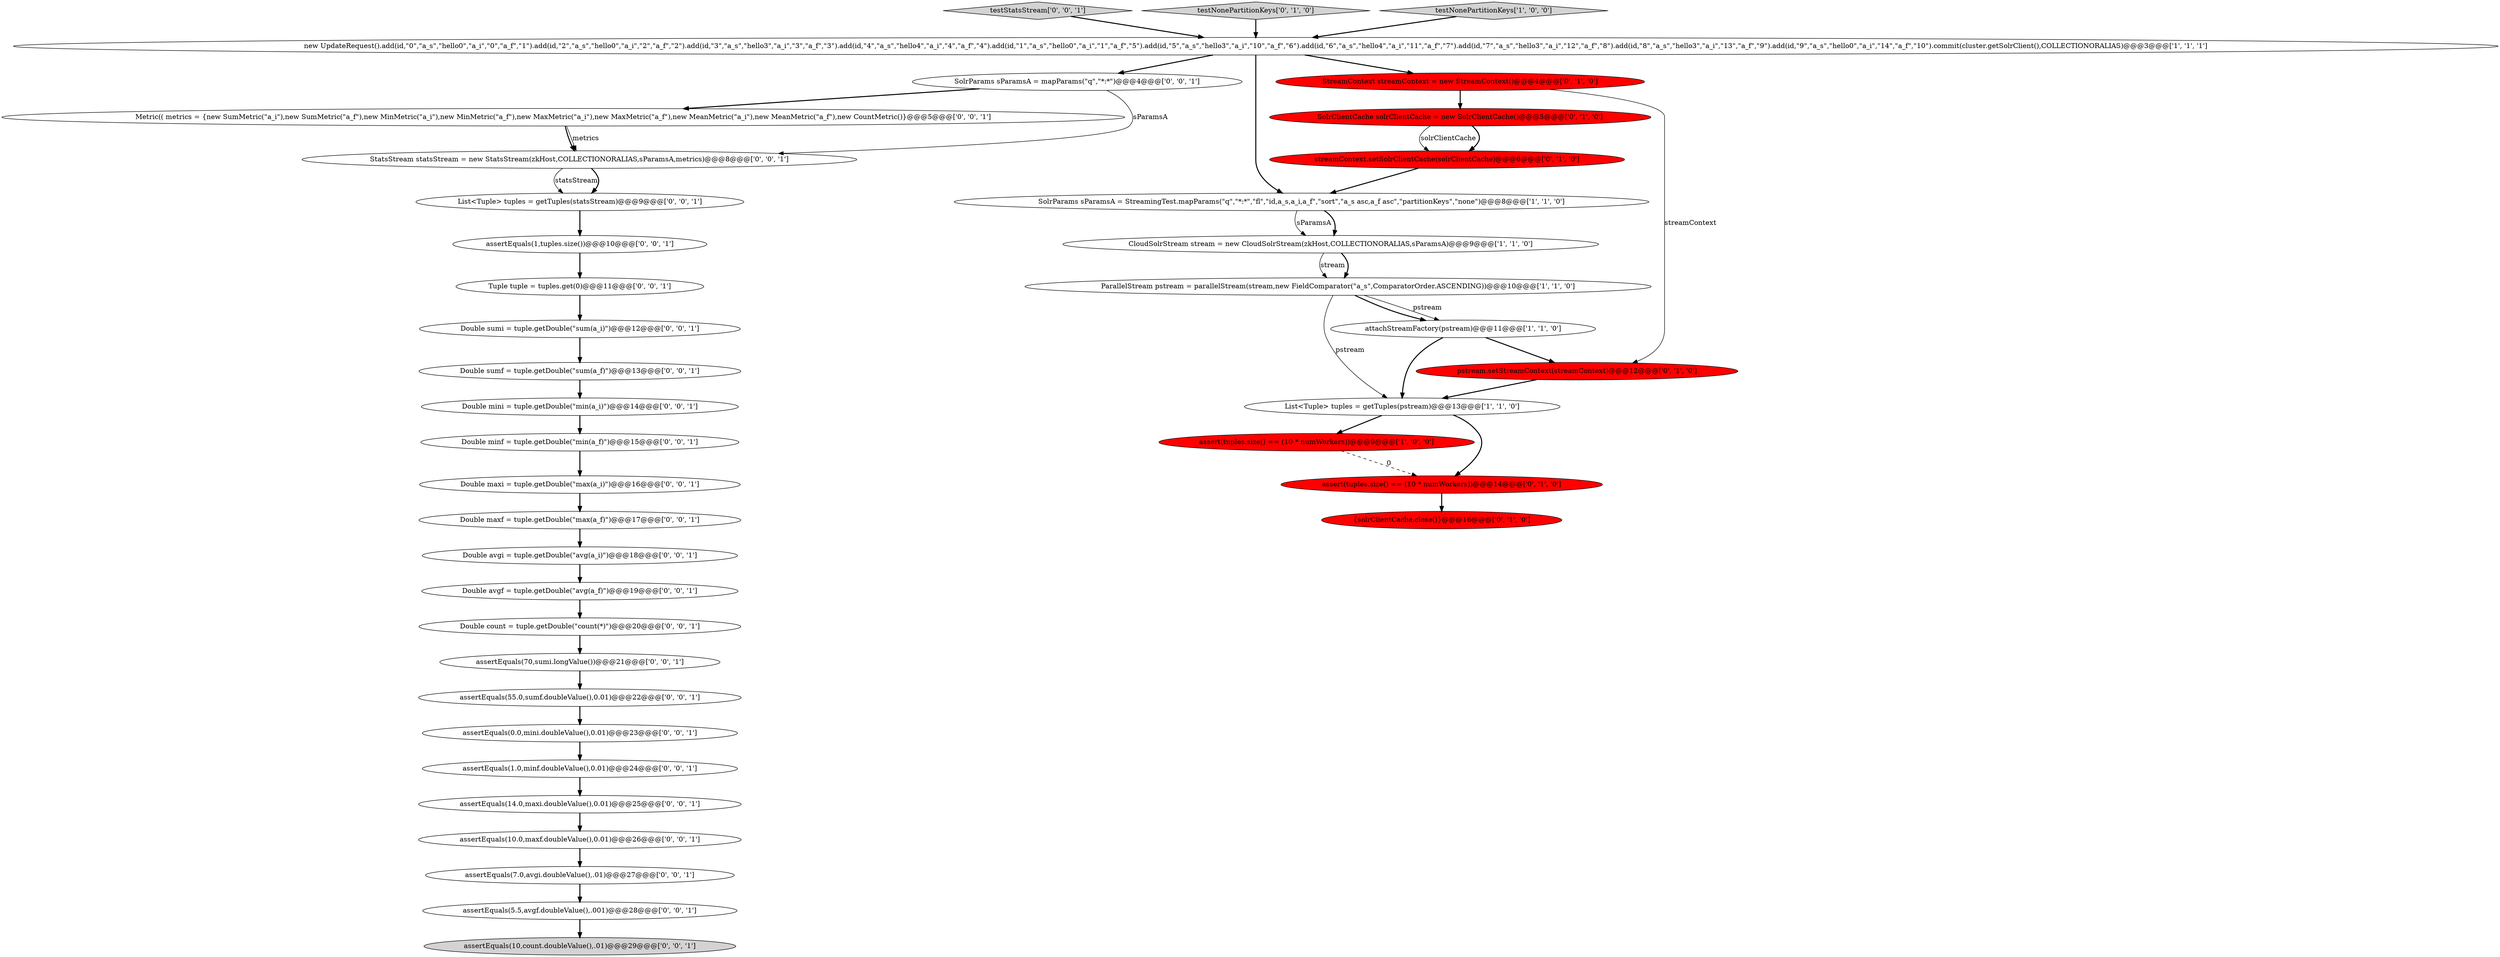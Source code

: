 digraph {
32 [style = filled, label = "Double count = tuple.getDouble(\"count(*)\")@@@20@@@['0', '0', '1']", fillcolor = white, shape = ellipse image = "AAA0AAABBB3BBB"];
6 [style = filled, label = "CloudSolrStream stream = new CloudSolrStream(zkHost,COLLECTIONORALIAS,sParamsA)@@@9@@@['1', '1', '0']", fillcolor = white, shape = ellipse image = "AAA0AAABBB1BBB"];
14 [style = filled, label = "{solrClientCache.close()}@@@16@@@['0', '1', '0']", fillcolor = red, shape = ellipse image = "AAA1AAABBB2BBB"];
31 [style = filled, label = "assertEquals(70,sumi.longValue())@@@21@@@['0', '0', '1']", fillcolor = white, shape = ellipse image = "AAA0AAABBB3BBB"];
28 [style = filled, label = "Tuple tuple = tuples.get(0)@@@11@@@['0', '0', '1']", fillcolor = white, shape = ellipse image = "AAA0AAABBB3BBB"];
36 [style = filled, label = "assertEquals(5.5,avgf.doubleValue(),.001)@@@28@@@['0', '0', '1']", fillcolor = white, shape = ellipse image = "AAA0AAABBB3BBB"];
8 [style = filled, label = "assert(tuples.size() == (10 * numWorkers))@@@14@@@['0', '1', '0']", fillcolor = red, shape = ellipse image = "AAA1AAABBB2BBB"];
19 [style = filled, label = "Double maxi = tuple.getDouble(\"max(a_i)\")@@@16@@@['0', '0', '1']", fillcolor = white, shape = ellipse image = "AAA0AAABBB3BBB"];
7 [style = filled, label = "new UpdateRequest().add(id,\"0\",\"a_s\",\"hello0\",\"a_i\",\"0\",\"a_f\",\"1\").add(id,\"2\",\"a_s\",\"hello0\",\"a_i\",\"2\",\"a_f\",\"2\").add(id,\"3\",\"a_s\",\"hello3\",\"a_i\",\"3\",\"a_f\",\"3\").add(id,\"4\",\"a_s\",\"hello4\",\"a_i\",\"4\",\"a_f\",\"4\").add(id,\"1\",\"a_s\",\"hello0\",\"a_i\",\"1\",\"a_f\",\"5\").add(id,\"5\",\"a_s\",\"hello3\",\"a_i\",\"10\",\"a_f\",\"6\").add(id,\"6\",\"a_s\",\"hello4\",\"a_i\",\"11\",\"a_f\",\"7\").add(id,\"7\",\"a_s\",\"hello3\",\"a_i\",\"12\",\"a_f\",\"8\").add(id,\"8\",\"a_s\",\"hello3\",\"a_i\",\"13\",\"a_f\",\"9\").add(id,\"9\",\"a_s\",\"hello0\",\"a_i\",\"14\",\"a_f\",\"10\").commit(cluster.getSolrClient(),COLLECTIONORALIAS)@@@3@@@['1', '1', '1']", fillcolor = white, shape = ellipse image = "AAA0AAABBB1BBB"];
29 [style = filled, label = "Metric(( metrics = {new SumMetric(\"a_i\"),new SumMetric(\"a_f\"),new MinMetric(\"a_i\"),new MinMetric(\"a_f\"),new MaxMetric(\"a_i\"),new MaxMetric(\"a_f\"),new MeanMetric(\"a_i\"),new MeanMetric(\"a_f\"),new CountMetric()}@@@5@@@['0', '0', '1']", fillcolor = white, shape = ellipse image = "AAA0AAABBB3BBB"];
38 [style = filled, label = "assertEquals(1.0,minf.doubleValue(),0.01)@@@24@@@['0', '0', '1']", fillcolor = white, shape = ellipse image = "AAA0AAABBB3BBB"];
34 [style = filled, label = "assertEquals(10.0,maxf.doubleValue(),0.01)@@@26@@@['0', '0', '1']", fillcolor = white, shape = ellipse image = "AAA0AAABBB3BBB"];
2 [style = filled, label = "attachStreamFactory(pstream)@@@11@@@['1', '1', '0']", fillcolor = white, shape = ellipse image = "AAA0AAABBB1BBB"];
33 [style = filled, label = "Double sumf = tuple.getDouble(\"sum(a_f)\")@@@13@@@['0', '0', '1']", fillcolor = white, shape = ellipse image = "AAA0AAABBB3BBB"];
23 [style = filled, label = "testStatsStream['0', '0', '1']", fillcolor = lightgray, shape = diamond image = "AAA0AAABBB3BBB"];
15 [style = filled, label = "Double maxf = tuple.getDouble(\"max(a_f)\")@@@17@@@['0', '0', '1']", fillcolor = white, shape = ellipse image = "AAA0AAABBB3BBB"];
39 [style = filled, label = "assertEquals(14.0,maxi.doubleValue(),0.01)@@@25@@@['0', '0', '1']", fillcolor = white, shape = ellipse image = "AAA0AAABBB3BBB"];
30 [style = filled, label = "assertEquals(0.0,mini.doubleValue(),0.01)@@@23@@@['0', '0', '1']", fillcolor = white, shape = ellipse image = "AAA0AAABBB3BBB"];
35 [style = filled, label = "Double sumi = tuple.getDouble(\"sum(a_i)\")@@@12@@@['0', '0', '1']", fillcolor = white, shape = ellipse image = "AAA0AAABBB3BBB"];
11 [style = filled, label = "SolrClientCache solrClientCache = new SolrClientCache()@@@5@@@['0', '1', '0']", fillcolor = red, shape = ellipse image = "AAA1AAABBB2BBB"];
24 [style = filled, label = "assertEquals(55.0,sumf.doubleValue(),0.01)@@@22@@@['0', '0', '1']", fillcolor = white, shape = ellipse image = "AAA0AAABBB3BBB"];
16 [style = filled, label = "StatsStream statsStream = new StatsStream(zkHost,COLLECTIONORALIAS,sParamsA,metrics)@@@8@@@['0', '0', '1']", fillcolor = white, shape = ellipse image = "AAA0AAABBB3BBB"];
37 [style = filled, label = "Double mini = tuple.getDouble(\"min(a_i)\")@@@14@@@['0', '0', '1']", fillcolor = white, shape = ellipse image = "AAA0AAABBB3BBB"];
10 [style = filled, label = "testNonePartitionKeys['0', '1', '0']", fillcolor = lightgray, shape = diamond image = "AAA0AAABBB2BBB"];
1 [style = filled, label = "assert(tuples.size() == (10 * numWorkers))@@@9@@@['1', '0', '0']", fillcolor = red, shape = ellipse image = "AAA1AAABBB1BBB"];
17 [style = filled, label = "assertEquals(1,tuples.size())@@@10@@@['0', '0', '1']", fillcolor = white, shape = ellipse image = "AAA0AAABBB3BBB"];
21 [style = filled, label = "Double avgf = tuple.getDouble(\"avg(a_f)\")@@@19@@@['0', '0', '1']", fillcolor = white, shape = ellipse image = "AAA0AAABBB3BBB"];
13 [style = filled, label = "streamContext.setSolrClientCache(solrClientCache)@@@6@@@['0', '1', '0']", fillcolor = red, shape = ellipse image = "AAA1AAABBB2BBB"];
26 [style = filled, label = "List<Tuple> tuples = getTuples(statsStream)@@@9@@@['0', '0', '1']", fillcolor = white, shape = ellipse image = "AAA0AAABBB3BBB"];
12 [style = filled, label = "StreamContext streamContext = new StreamContext()@@@4@@@['0', '1', '0']", fillcolor = red, shape = ellipse image = "AAA1AAABBB2BBB"];
5 [style = filled, label = "testNonePartitionKeys['1', '0', '0']", fillcolor = lightgray, shape = diamond image = "AAA0AAABBB1BBB"];
0 [style = filled, label = "SolrParams sParamsA = StreamingTest.mapParams(\"q\",\"*:*\",\"fl\",\"id,a_s,a_i,a_f\",\"sort\",\"a_s asc,a_f asc\",\"partitionKeys\",\"none\")@@@8@@@['1', '1', '0']", fillcolor = white, shape = ellipse image = "AAA0AAABBB1BBB"];
4 [style = filled, label = "ParallelStream pstream = parallelStream(stream,new FieldComparator(\"a_s\",ComparatorOrder.ASCENDING))@@@10@@@['1', '1', '0']", fillcolor = white, shape = ellipse image = "AAA0AAABBB1BBB"];
20 [style = filled, label = "Double avgi = tuple.getDouble(\"avg(a_i)\")@@@18@@@['0', '0', '1']", fillcolor = white, shape = ellipse image = "AAA0AAABBB3BBB"];
27 [style = filled, label = "assertEquals(7.0,avgi.doubleValue(),.01)@@@27@@@['0', '0', '1']", fillcolor = white, shape = ellipse image = "AAA0AAABBB3BBB"];
22 [style = filled, label = "assertEquals(10,count.doubleValue(),.01)@@@29@@@['0', '0', '1']", fillcolor = lightgray, shape = ellipse image = "AAA0AAABBB3BBB"];
25 [style = filled, label = "Double minf = tuple.getDouble(\"min(a_f)\")@@@15@@@['0', '0', '1']", fillcolor = white, shape = ellipse image = "AAA0AAABBB3BBB"];
9 [style = filled, label = "pstream.setStreamContext(streamContext)@@@12@@@['0', '1', '0']", fillcolor = red, shape = ellipse image = "AAA1AAABBB2BBB"];
18 [style = filled, label = "SolrParams sParamsA = mapParams(\"q\",\"*:*\")@@@4@@@['0', '0', '1']", fillcolor = white, shape = ellipse image = "AAA0AAABBB3BBB"];
3 [style = filled, label = "List<Tuple> tuples = getTuples(pstream)@@@13@@@['1', '1', '0']", fillcolor = white, shape = ellipse image = "AAA0AAABBB1BBB"];
30->38 [style = bold, label=""];
27->36 [style = bold, label=""];
16->26 [style = solid, label="statsStream"];
3->1 [style = bold, label=""];
26->17 [style = bold, label=""];
0->6 [style = bold, label=""];
7->12 [style = bold, label=""];
39->34 [style = bold, label=""];
31->24 [style = bold, label=""];
2->3 [style = bold, label=""];
37->25 [style = bold, label=""];
12->11 [style = bold, label=""];
35->33 [style = bold, label=""];
16->26 [style = bold, label=""];
8->14 [style = bold, label=""];
7->0 [style = bold, label=""];
4->2 [style = bold, label=""];
2->9 [style = bold, label=""];
38->39 [style = bold, label=""];
10->7 [style = bold, label=""];
0->6 [style = solid, label="sParamsA"];
24->30 [style = bold, label=""];
20->21 [style = bold, label=""];
6->4 [style = bold, label=""];
18->16 [style = solid, label="sParamsA"];
18->29 [style = bold, label=""];
17->28 [style = bold, label=""];
28->35 [style = bold, label=""];
4->3 [style = solid, label="pstream"];
4->2 [style = solid, label="pstream"];
15->20 [style = bold, label=""];
3->8 [style = bold, label=""];
11->13 [style = bold, label=""];
21->32 [style = bold, label=""];
25->19 [style = bold, label=""];
7->18 [style = bold, label=""];
9->3 [style = bold, label=""];
5->7 [style = bold, label=""];
1->8 [style = dashed, label="0"];
12->9 [style = solid, label="streamContext"];
11->13 [style = solid, label="solrClientCache"];
23->7 [style = bold, label=""];
29->16 [style = solid, label="metrics"];
19->15 [style = bold, label=""];
33->37 [style = bold, label=""];
29->16 [style = bold, label=""];
32->31 [style = bold, label=""];
6->4 [style = solid, label="stream"];
13->0 [style = bold, label=""];
34->27 [style = bold, label=""];
36->22 [style = bold, label=""];
}
